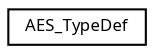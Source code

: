 digraph "Graphical Class Hierarchy"
{
  edge [fontname="Sans",fontsize="8",labelfontname="Sans",labelfontsize="8"];
  node [fontname="Sans",fontsize="8",shape=record];
  rankdir="LR";
  Node1 [label="AES_TypeDef",height=0.2,width=0.4,color="black", fillcolor="white", style="filled",URL="$struct_a_e_s___type_def.html",tooltip="AES hardware accelerator. "];
}
